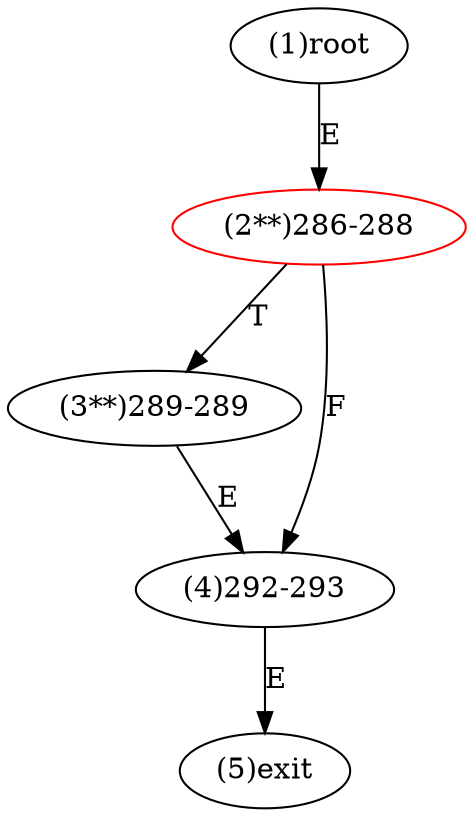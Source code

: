 digraph "" { 
1[ label="(1)root"];
2[ label="(2**)286-288",color=red];
3[ label="(3**)289-289"];
4[ label="(4)292-293"];
5[ label="(5)exit"];
1->2[ label="E"];
2->4[ label="F"];
2->3[ label="T"];
3->4[ label="E"];
4->5[ label="E"];
}
